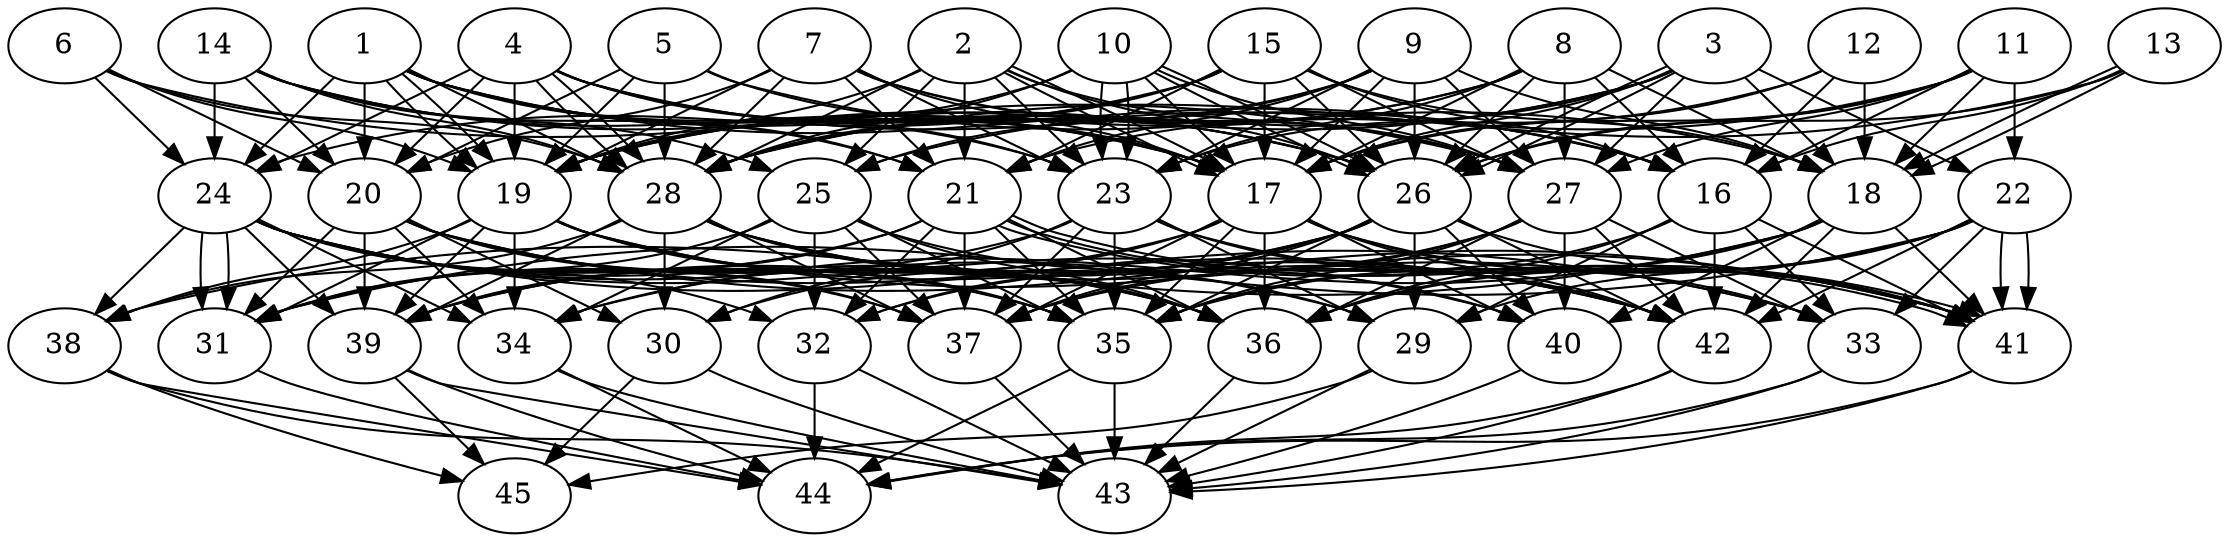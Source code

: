 // DAG automatically generated by daggen at Thu Oct  3 14:07:24 2019
// ./daggen --dot -n 45 --ccr 0.3 --fat 0.7 --regular 0.9 --density 0.9 --mindata 5242880 --maxdata 52428800 
digraph G {
  1 [size="30641493", alpha="0.07", expect_size="9192448"] 
  1 -> 16 [size ="9192448"]
  1 -> 17 [size ="9192448"]
  1 -> 19 [size ="9192448"]
  1 -> 19 [size ="9192448"]
  1 -> 20 [size ="9192448"]
  1 -> 21 [size ="9192448"]
  1 -> 23 [size ="9192448"]
  1 -> 24 [size ="9192448"]
  1 -> 26 [size ="9192448"]
  1 -> 28 [size ="9192448"]
  2 [size="151691947", alpha="0.07", expect_size="45507584"] 
  2 -> 17 [size ="45507584"]
  2 -> 17 [size ="45507584"]
  2 -> 19 [size ="45507584"]
  2 -> 21 [size ="45507584"]
  2 -> 23 [size ="45507584"]
  2 -> 25 [size ="45507584"]
  2 -> 26 [size ="45507584"]
  2 -> 27 [size ="45507584"]
  2 -> 28 [size ="45507584"]
  3 [size="62194347", alpha="0.13", expect_size="18658304"] 
  3 -> 17 [size ="18658304"]
  3 -> 18 [size ="18658304"]
  3 -> 19 [size ="18658304"]
  3 -> 22 [size ="18658304"]
  3 -> 23 [size ="18658304"]
  3 -> 26 [size ="18658304"]
  3 -> 26 [size ="18658304"]
  3 -> 27 [size ="18658304"]
  3 -> 28 [size ="18658304"]
  4 [size="115473067", alpha="0.17", expect_size="34641920"] 
  4 -> 16 [size ="34641920"]
  4 -> 17 [size ="34641920"]
  4 -> 19 [size ="34641920"]
  4 -> 20 [size ="34641920"]
  4 -> 23 [size ="34641920"]
  4 -> 24 [size ="34641920"]
  4 -> 26 [size ="34641920"]
  4 -> 28 [size ="34641920"]
  4 -> 28 [size ="34641920"]
  5 [size="161078613", alpha="0.14", expect_size="48323584"] 
  5 -> 17 [size ="48323584"]
  5 -> 18 [size ="48323584"]
  5 -> 19 [size ="48323584"]
  5 -> 20 [size ="48323584"]
  5 -> 28 [size ="48323584"]
  6 [size="144196267", alpha="0.15", expect_size="43258880"] 
  6 -> 19 [size ="43258880"]
  6 -> 20 [size ="43258880"]
  6 -> 24 [size ="43258880"]
  6 -> 27 [size ="43258880"]
  6 -> 28 [size ="43258880"]
  7 [size="20674560", alpha="0.00", expect_size="6202368"] 
  7 -> 16 [size ="6202368"]
  7 -> 17 [size ="6202368"]
  7 -> 19 [size ="6202368"]
  7 -> 20 [size ="6202368"]
  7 -> 21 [size ="6202368"]
  7 -> 23 [size ="6202368"]
  7 -> 27 [size ="6202368"]
  7 -> 28 [size ="6202368"]
  8 [size="110888960", alpha="0.12", expect_size="33266688"] 
  8 -> 16 [size ="33266688"]
  8 -> 17 [size ="33266688"]
  8 -> 18 [size ="33266688"]
  8 -> 19 [size ="33266688"]
  8 -> 23 [size ="33266688"]
  8 -> 26 [size ="33266688"]
  8 -> 27 [size ="33266688"]
  8 -> 28 [size ="33266688"]
  9 [size="84213760", alpha="0.03", expect_size="25264128"] 
  9 -> 17 [size ="25264128"]
  9 -> 18 [size ="25264128"]
  9 -> 21 [size ="25264128"]
  9 -> 23 [size ="25264128"]
  9 -> 25 [size ="25264128"]
  9 -> 26 [size ="25264128"]
  9 -> 27 [size ="25264128"]
  9 -> 28 [size ="25264128"]
  10 [size="74181973", alpha="0.18", expect_size="22254592"] 
  10 -> 17 [size ="22254592"]
  10 -> 19 [size ="22254592"]
  10 -> 23 [size ="22254592"]
  10 -> 23 [size ="22254592"]
  10 -> 26 [size ="22254592"]
  10 -> 26 [size ="22254592"]
  10 -> 27 [size ="22254592"]
  10 -> 28 [size ="22254592"]
  11 [size="53046613", alpha="0.05", expect_size="15913984"] 
  11 -> 16 [size ="15913984"]
  11 -> 17 [size ="15913984"]
  11 -> 18 [size ="15913984"]
  11 -> 22 [size ="15913984"]
  11 -> 25 [size ="15913984"]
  11 -> 26 [size ="15913984"]
  11 -> 27 [size ="15913984"]
  12 [size="109400747", alpha="0.07", expect_size="32820224"] 
  12 -> 16 [size ="32820224"]
  12 -> 17 [size ="32820224"]
  12 -> 18 [size ="32820224"]
  12 -> 21 [size ="32820224"]
  13 [size="160692907", alpha="0.04", expect_size="48207872"] 
  13 -> 16 [size ="48207872"]
  13 -> 18 [size ="48207872"]
  13 -> 18 [size ="48207872"]
  13 -> 26 [size ="48207872"]
  13 -> 28 [size ="48207872"]
  14 [size="108066133", alpha="0.03", expect_size="32419840"] 
  14 -> 17 [size ="32419840"]
  14 -> 20 [size ="32419840"]
  14 -> 21 [size ="32419840"]
  14 -> 24 [size ="32419840"]
  14 -> 25 [size ="32419840"]
  14 -> 26 [size ="32419840"]
  14 -> 28 [size ="32419840"]
  15 [size="85418667", alpha="0.09", expect_size="25625600"] 
  15 -> 16 [size ="25625600"]
  15 -> 17 [size ="25625600"]
  15 -> 18 [size ="25625600"]
  15 -> 19 [size ="25625600"]
  15 -> 21 [size ="25625600"]
  15 -> 24 [size ="25625600"]
  15 -> 26 [size ="25625600"]
  15 -> 27 [size ="25625600"]
  15 -> 28 [size ="25625600"]
  16 [size="39536640", alpha="0.09", expect_size="11860992"] 
  16 -> 29 [size ="11860992"]
  16 -> 33 [size ="11860992"]
  16 -> 35 [size ="11860992"]
  16 -> 36 [size ="11860992"]
  16 -> 41 [size ="11860992"]
  16 -> 42 [size ="11860992"]
  17 [size="154978987", alpha="0.14", expect_size="46493696"] 
  17 -> 30 [size ="46493696"]
  17 -> 33 [size ="46493696"]
  17 -> 35 [size ="46493696"]
  17 -> 36 [size ="46493696"]
  17 -> 37 [size ="46493696"]
  17 -> 39 [size ="46493696"]
  17 -> 40 [size ="46493696"]
  17 -> 41 [size ="46493696"]
  17 -> 42 [size ="46493696"]
  18 [size="155129173", alpha="0.10", expect_size="46538752"] 
  18 -> 34 [size ="46538752"]
  18 -> 36 [size ="46538752"]
  18 -> 37 [size ="46538752"]
  18 -> 38 [size ="46538752"]
  18 -> 40 [size ="46538752"]
  18 -> 41 [size ="46538752"]
  18 -> 42 [size ="46538752"]
  19 [size="94388907", alpha="0.15", expect_size="28316672"] 
  19 -> 31 [size ="28316672"]
  19 -> 34 [size ="28316672"]
  19 -> 35 [size ="28316672"]
  19 -> 36 [size ="28316672"]
  19 -> 38 [size ="28316672"]
  19 -> 39 [size ="28316672"]
  19 -> 41 [size ="28316672"]
  19 -> 42 [size ="28316672"]
  20 [size="117183147", alpha="0.06", expect_size="35154944"] 
  20 -> 30 [size ="35154944"]
  20 -> 31 [size ="35154944"]
  20 -> 34 [size ="35154944"]
  20 -> 35 [size ="35154944"]
  20 -> 36 [size ="35154944"]
  20 -> 37 [size ="35154944"]
  20 -> 39 [size ="35154944"]
  20 -> 41 [size ="35154944"]
  20 -> 42 [size ="35154944"]
  21 [size="102584320", alpha="0.19", expect_size="30775296"] 
  21 -> 31 [size ="30775296"]
  21 -> 32 [size ="30775296"]
  21 -> 35 [size ="30775296"]
  21 -> 36 [size ="30775296"]
  21 -> 37 [size ="30775296"]
  21 -> 39 [size ="30775296"]
  21 -> 41 [size ="30775296"]
  21 -> 41 [size ="30775296"]
  21 -> 42 [size ="30775296"]
  22 [size="141025280", alpha="0.09", expect_size="42307584"] 
  22 -> 29 [size ="42307584"]
  22 -> 31 [size ="42307584"]
  22 -> 33 [size ="42307584"]
  22 -> 35 [size ="42307584"]
  22 -> 36 [size ="42307584"]
  22 -> 41 [size ="42307584"]
  22 -> 41 [size ="42307584"]
  22 -> 42 [size ="42307584"]
  23 [size="39178240", alpha="0.05", expect_size="11753472"] 
  23 -> 29 [size ="11753472"]
  23 -> 30 [size ="11753472"]
  23 -> 31 [size ="11753472"]
  23 -> 35 [size ="11753472"]
  23 -> 37 [size ="11753472"]
  23 -> 41 [size ="11753472"]
  23 -> 42 [size ="11753472"]
  24 [size="72908800", alpha="0.13", expect_size="21872640"] 
  24 -> 29 [size ="21872640"]
  24 -> 31 [size ="21872640"]
  24 -> 31 [size ="21872640"]
  24 -> 32 [size ="21872640"]
  24 -> 33 [size ="21872640"]
  24 -> 34 [size ="21872640"]
  24 -> 35 [size ="21872640"]
  24 -> 36 [size ="21872640"]
  24 -> 37 [size ="21872640"]
  24 -> 38 [size ="21872640"]
  24 -> 39 [size ="21872640"]
  24 -> 40 [size ="21872640"]
  25 [size="99966293", alpha="0.19", expect_size="29989888"] 
  25 -> 31 [size ="29989888"]
  25 -> 32 [size ="29989888"]
  25 -> 34 [size ="29989888"]
  25 -> 35 [size ="29989888"]
  25 -> 36 [size ="29989888"]
  25 -> 37 [size ="29989888"]
  25 -> 40 [size ="29989888"]
  26 [size="167318187", alpha="0.02", expect_size="50195456"] 
  26 -> 29 [size ="50195456"]
  26 -> 32 [size ="50195456"]
  26 -> 34 [size ="50195456"]
  26 -> 35 [size ="50195456"]
  26 -> 37 [size ="50195456"]
  26 -> 39 [size ="50195456"]
  26 -> 40 [size ="50195456"]
  26 -> 41 [size ="50195456"]
  26 -> 42 [size ="50195456"]
  27 [size="83582293", alpha="0.05", expect_size="25074688"] 
  27 -> 32 [size ="25074688"]
  27 -> 33 [size ="25074688"]
  27 -> 35 [size ="25074688"]
  27 -> 36 [size ="25074688"]
  27 -> 37 [size ="25074688"]
  27 -> 40 [size ="25074688"]
  27 -> 42 [size ="25074688"]
  28 [size="38239573", alpha="0.20", expect_size="11471872"] 
  28 -> 29 [size ="11471872"]
  28 -> 30 [size ="11471872"]
  28 -> 33 [size ="11471872"]
  28 -> 36 [size ="11471872"]
  28 -> 37 [size ="11471872"]
  28 -> 38 [size ="11471872"]
  28 -> 39 [size ="11471872"]
  28 -> 42 [size ="11471872"]
  29 [size="116473173", alpha="0.03", expect_size="34941952"] 
  29 -> 43 [size ="34941952"]
  29 -> 45 [size ="34941952"]
  30 [size="74468693", alpha="0.14", expect_size="22340608"] 
  30 -> 43 [size ="22340608"]
  30 -> 45 [size ="22340608"]
  31 [size="121333760", alpha="0.09", expect_size="36400128"] 
  31 -> 44 [size ="36400128"]
  32 [size="112954027", alpha="0.15", expect_size="33886208"] 
  32 -> 43 [size ="33886208"]
  32 -> 44 [size ="33886208"]
  33 [size="26258773", alpha="0.00", expect_size="7877632"] 
  33 -> 43 [size ="7877632"]
  33 -> 44 [size ="7877632"]
  34 [size="63252480", alpha="0.17", expect_size="18975744"] 
  34 -> 43 [size ="18975744"]
  34 -> 44 [size ="18975744"]
  35 [size="164648960", alpha="0.02", expect_size="49394688"] 
  35 -> 43 [size ="49394688"]
  35 -> 44 [size ="49394688"]
  36 [size="159474347", alpha="0.10", expect_size="47842304"] 
  36 -> 43 [size ="47842304"]
  37 [size="174455467", alpha="0.15", expect_size="52336640"] 
  37 -> 43 [size ="52336640"]
  38 [size="55504213", alpha="0.18", expect_size="16651264"] 
  38 -> 43 [size ="16651264"]
  38 -> 44 [size ="16651264"]
  38 -> 45 [size ="16651264"]
  39 [size="53319680", alpha="0.11", expect_size="15995904"] 
  39 -> 43 [size ="15995904"]
  39 -> 44 [size ="15995904"]
  39 -> 45 [size ="15995904"]
  40 [size="77356373", alpha="0.16", expect_size="23206912"] 
  40 -> 43 [size ="23206912"]
  41 [size="27037013", alpha="0.13", expect_size="8111104"] 
  41 -> 43 [size ="8111104"]
  41 -> 44 [size ="8111104"]
  42 [size="95218347", alpha="0.04", expect_size="28565504"] 
  42 -> 43 [size ="28565504"]
  42 -> 44 [size ="28565504"]
  43 [size="59248640", alpha="0.19", expect_size="17774592"] 
  44 [size="62351360", alpha="0.01", expect_size="18705408"] 
  45 [size="37826560", alpha="0.13", expect_size="11347968"] 
}
